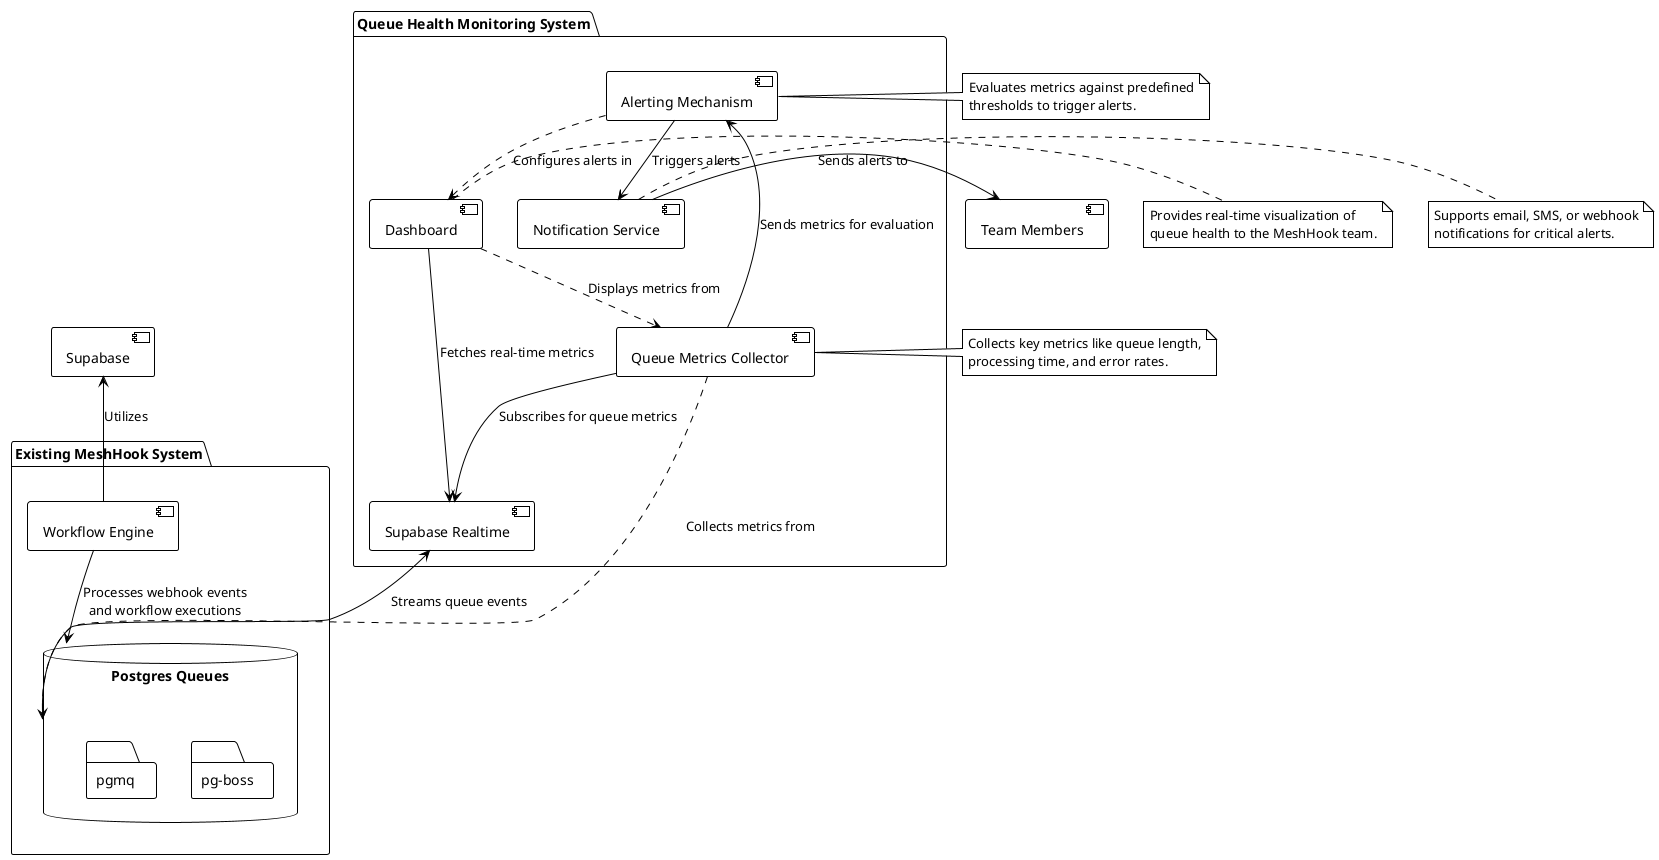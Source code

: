 @startuml
!theme plain

package "Queue Health Monitoring System" {
    [Queue Metrics Collector] --> [Supabase Realtime]: Subscribes for queue metrics
    [Queue Metrics Collector] --> [Alerting Mechanism]: Sends metrics for evaluation
    [Dashboard] --> [Supabase Realtime]: Fetches real-time metrics
    [Alerting Mechanism] --> [Notification Service]: Triggers alerts
}

package "Existing MeshHook System" {
    [Supabase Realtime] <-- [Postgres Queues]: Streams queue events
    [Workflow Engine] --> [Postgres Queues]: Processes webhook events\nand workflow executions
}

database "Postgres Queues" {
    folder "pg-boss" {
    }
    folder "pgmq" {
    }
}

[Queue Metrics Collector] ..> [Postgres Queues] : Collects metrics from
[Dashboard] ..> [Queue Metrics Collector] : Displays metrics from
[Alerting Mechanism] ..> [Dashboard] : Configures alerts in

[Workflow Engine] -up-> [Supabase]: Utilizes
[Notification Service] -right-> [Team Members]: Sends alerts to

note right of [Queue Metrics Collector]
  Collects key metrics like queue length,
  processing time, and error rates.
end note

note right of [Alerting Mechanism]
  Evaluates metrics against predefined
  thresholds to trigger alerts.
end note

note right of [Dashboard]
  Provides real-time visualization of
  queue health to the MeshHook team.
end note

note right of [Notification Service]
  Supports email, SMS, or webhook
  notifications for critical alerts.
end note

@enduml